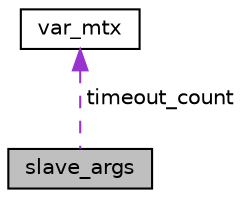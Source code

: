 digraph "slave_args"
{
  edge [fontname="Helvetica",fontsize="10",labelfontname="Helvetica",labelfontsize="10"];
  node [fontname="Helvetica",fontsize="10",shape=record];
  Node1 [label="slave_args",height=0.2,width=0.4,color="black", fillcolor="grey75", style="filled", fontcolor="black"];
  Node2 -> Node1 [dir="back",color="darkorchid3",fontsize="10",style="dashed",label=" timeout_count" ,fontname="Helvetica"];
  Node2 [label="var_mtx",height=0.2,width=0.4,color="black", fillcolor="white", style="filled",URL="$structvar__mtx.html"];
}
